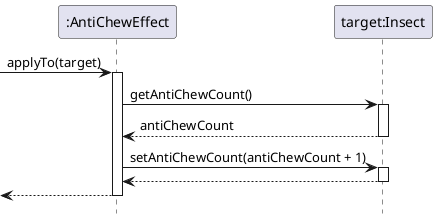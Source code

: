 @startuml AntiChewEffect/application
hide footbox

participant ":AntiChewEffect" as effect
participant "target:Insect" as target

-> effect : applyTo(target)
activate effect

effect -> target : getAntiChewCount()
activate target
return antiChewCount

effect -> target : setAntiChewCount(antiChewCount + 1)
activate target
return

<-- effect
deactivate effect
@enduml